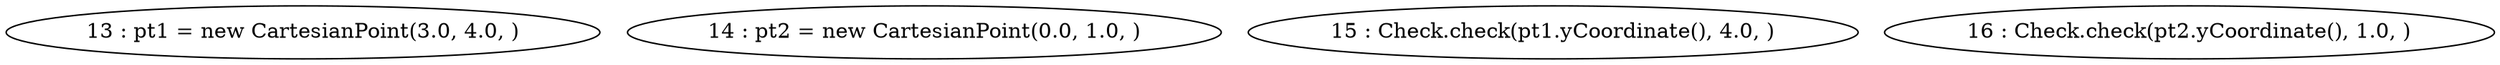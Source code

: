 digraph G {
"13 : pt1 = new CartesianPoint(3.0, 4.0, )"
"14 : pt2 = new CartesianPoint(0.0, 1.0, )"
"15 : Check.check(pt1.yCoordinate(), 4.0, )"
"16 : Check.check(pt2.yCoordinate(), 1.0, )"
}